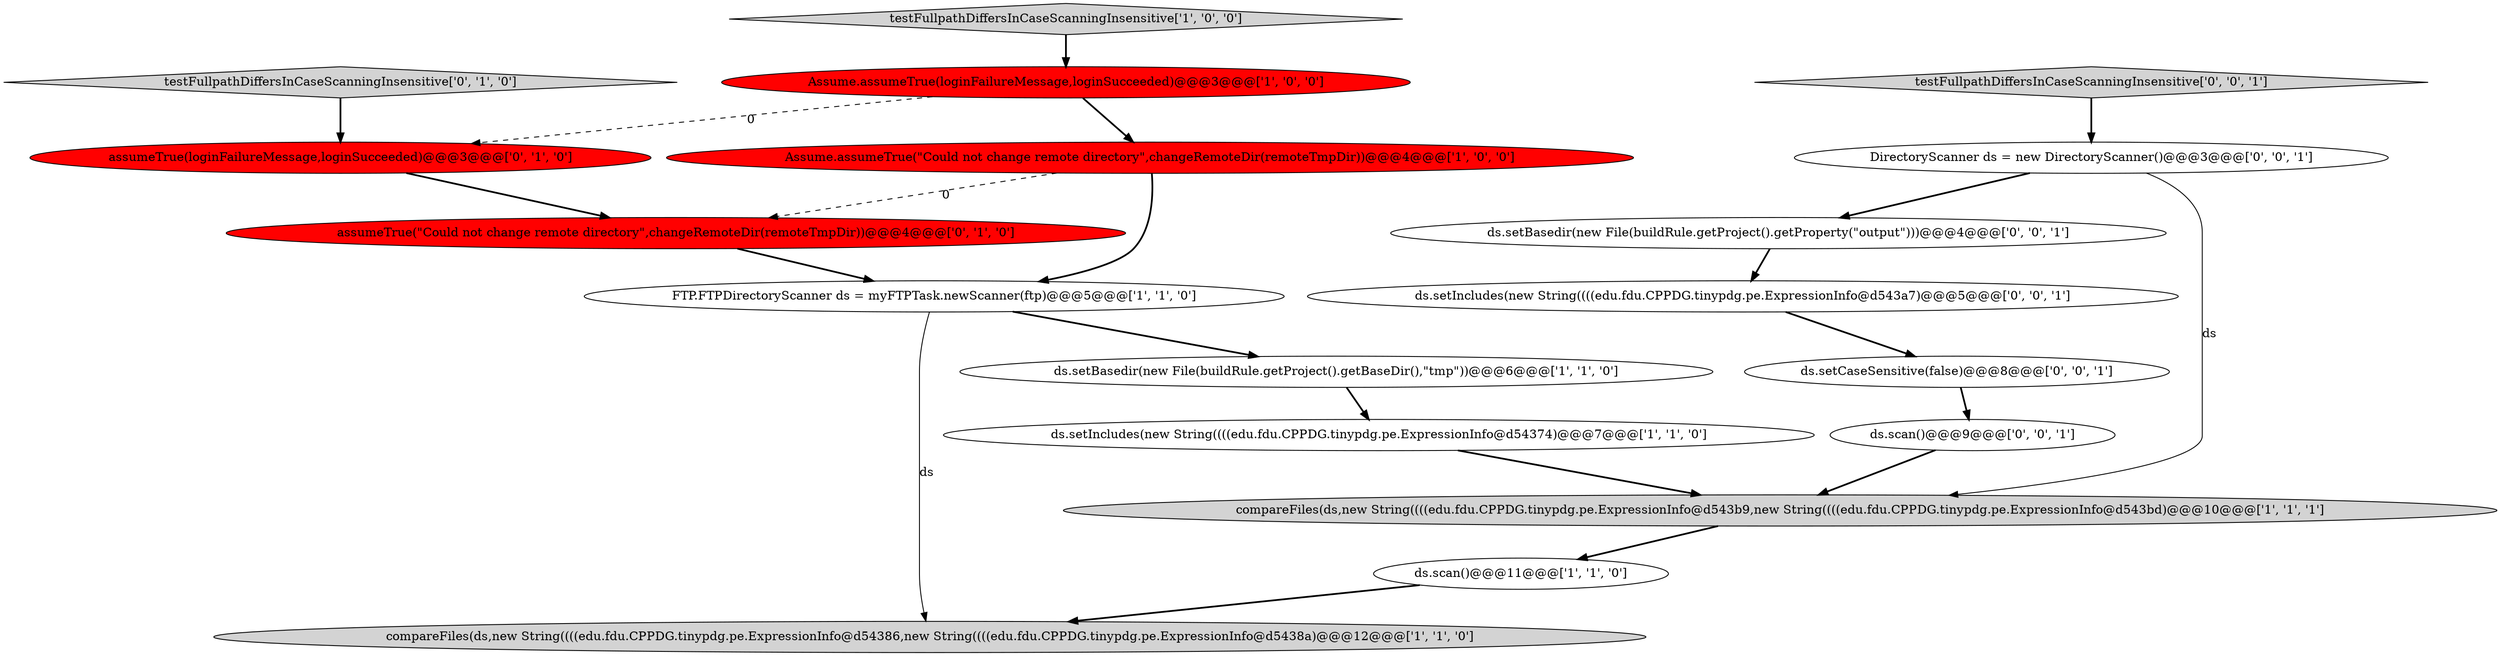 digraph {
16 [style = filled, label = "ds.scan()@@@9@@@['0', '0', '1']", fillcolor = white, shape = ellipse image = "AAA0AAABBB3BBB"];
14 [style = filled, label = "ds.setIncludes(new String((((edu.fdu.CPPDG.tinypdg.pe.ExpressionInfo@d543a7)@@@5@@@['0', '0', '1']", fillcolor = white, shape = ellipse image = "AAA0AAABBB3BBB"];
3 [style = filled, label = "compareFiles(ds,new String((((edu.fdu.CPPDG.tinypdg.pe.ExpressionInfo@d54386,new String((((edu.fdu.CPPDG.tinypdg.pe.ExpressionInfo@d5438a)@@@12@@@['1', '1', '0']", fillcolor = lightgray, shape = ellipse image = "AAA0AAABBB1BBB"];
5 [style = filled, label = "ds.scan()@@@11@@@['1', '1', '0']", fillcolor = white, shape = ellipse image = "AAA0AAABBB1BBB"];
6 [style = filled, label = "Assume.assumeTrue(\"Could not change remote directory\",changeRemoteDir(remoteTmpDir))@@@4@@@['1', '0', '0']", fillcolor = red, shape = ellipse image = "AAA1AAABBB1BBB"];
11 [style = filled, label = "testFullpathDiffersInCaseScanningInsensitive['0', '1', '0']", fillcolor = lightgray, shape = diamond image = "AAA0AAABBB2BBB"];
12 [style = filled, label = "ds.setBasedir(new File(buildRule.getProject().getProperty(\"output\")))@@@4@@@['0', '0', '1']", fillcolor = white, shape = ellipse image = "AAA0AAABBB3BBB"];
15 [style = filled, label = "DirectoryScanner ds = new DirectoryScanner()@@@3@@@['0', '0', '1']", fillcolor = white, shape = ellipse image = "AAA0AAABBB3BBB"];
0 [style = filled, label = "ds.setBasedir(new File(buildRule.getProject().getBaseDir(),\"tmp\"))@@@6@@@['1', '1', '0']", fillcolor = white, shape = ellipse image = "AAA0AAABBB1BBB"];
2 [style = filled, label = "Assume.assumeTrue(loginFailureMessage,loginSucceeded)@@@3@@@['1', '0', '0']", fillcolor = red, shape = ellipse image = "AAA1AAABBB1BBB"];
8 [style = filled, label = "ds.setIncludes(new String((((edu.fdu.CPPDG.tinypdg.pe.ExpressionInfo@d54374)@@@7@@@['1', '1', '0']", fillcolor = white, shape = ellipse image = "AAA0AAABBB1BBB"];
10 [style = filled, label = "assumeTrue(loginFailureMessage,loginSucceeded)@@@3@@@['0', '1', '0']", fillcolor = red, shape = ellipse image = "AAA1AAABBB2BBB"];
17 [style = filled, label = "testFullpathDiffersInCaseScanningInsensitive['0', '0', '1']", fillcolor = lightgray, shape = diamond image = "AAA0AAABBB3BBB"];
9 [style = filled, label = "assumeTrue(\"Could not change remote directory\",changeRemoteDir(remoteTmpDir))@@@4@@@['0', '1', '0']", fillcolor = red, shape = ellipse image = "AAA1AAABBB2BBB"];
4 [style = filled, label = "FTP.FTPDirectoryScanner ds = myFTPTask.newScanner(ftp)@@@5@@@['1', '1', '0']", fillcolor = white, shape = ellipse image = "AAA0AAABBB1BBB"];
1 [style = filled, label = "testFullpathDiffersInCaseScanningInsensitive['1', '0', '0']", fillcolor = lightgray, shape = diamond image = "AAA0AAABBB1BBB"];
7 [style = filled, label = "compareFiles(ds,new String((((edu.fdu.CPPDG.tinypdg.pe.ExpressionInfo@d543b9,new String((((edu.fdu.CPPDG.tinypdg.pe.ExpressionInfo@d543bd)@@@10@@@['1', '1', '1']", fillcolor = lightgray, shape = ellipse image = "AAA0AAABBB1BBB"];
13 [style = filled, label = "ds.setCaseSensitive(false)@@@8@@@['0', '0', '1']", fillcolor = white, shape = ellipse image = "AAA0AAABBB3BBB"];
5->3 [style = bold, label=""];
2->6 [style = bold, label=""];
15->7 [style = solid, label="ds"];
9->4 [style = bold, label=""];
6->9 [style = dashed, label="0"];
16->7 [style = bold, label=""];
4->3 [style = solid, label="ds"];
13->16 [style = bold, label=""];
2->10 [style = dashed, label="0"];
8->7 [style = bold, label=""];
4->0 [style = bold, label=""];
6->4 [style = bold, label=""];
7->5 [style = bold, label=""];
11->10 [style = bold, label=""];
12->14 [style = bold, label=""];
0->8 [style = bold, label=""];
17->15 [style = bold, label=""];
1->2 [style = bold, label=""];
10->9 [style = bold, label=""];
15->12 [style = bold, label=""];
14->13 [style = bold, label=""];
}
